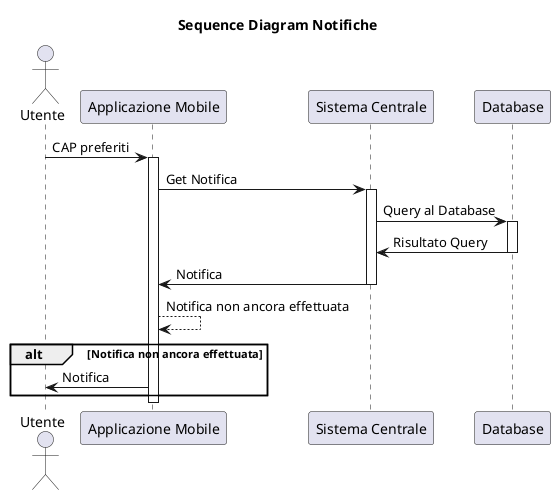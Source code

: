 @startuml
title Sequence Diagram Notifiche
actor Utente

Utente -> "Applicazione Mobile": CAP preferiti
activate "Applicazione Mobile"

"Applicazione Mobile" -> "Sistema Centrale": Get Notifica
activate "Sistema Centrale"

"Sistema Centrale" -> "Database": Query al Database
activate "Database"

"Database" -> "Sistema Centrale": Risultato Query
deactivate "Database"

"Sistema Centrale" -> "Applicazione Mobile": Notifica
deactivate "Sistema Centrale"

"Applicazione Mobile" --> "Applicazione Mobile": Notifica non ancora effettuata

alt Notifica non ancora effettuata
	"Applicazione Mobile" -> Utente: Notifica
end
deactivate "Applicazione Mobile"
@enduml

